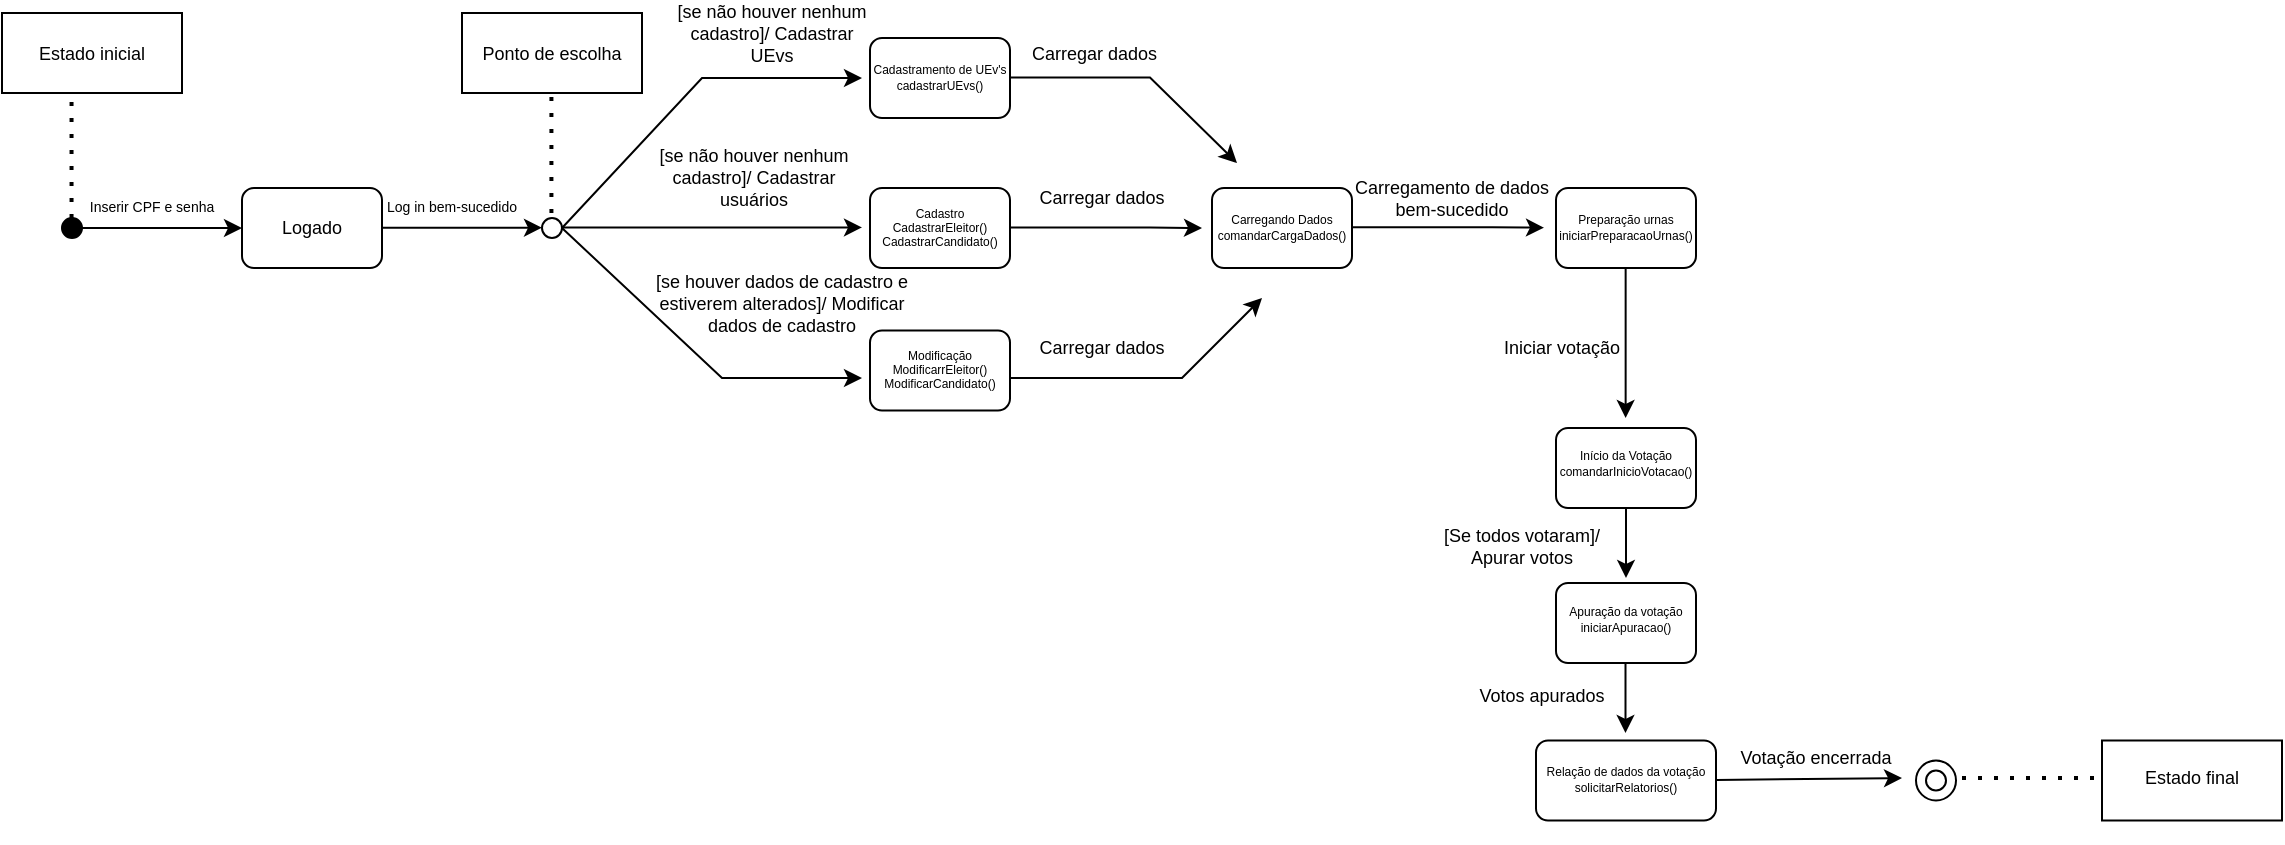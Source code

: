 <mxfile version="28.2.5">
  <diagram name="Página-1" id="wfyQuKvfF2-QtUcXWmGa">
    <mxGraphModel dx="1303" dy="659" grid="1" gridSize="10" guides="1" tooltips="1" connect="1" arrows="1" fold="1" page="1" pageScale="1" pageWidth="827" pageHeight="1169" math="0" shadow="0">
      <root>
        <mxCell id="0" />
        <mxCell id="1" parent="0" />
        <mxCell id="PL2ajXwM1wugELuM2IPb-1" value="" style="ellipse;whiteSpace=wrap;html=1;fillColor=light-dark(#000000,#FFFFFF);" parent="1" vertex="1">
          <mxGeometry x="80" y="320" width="10" height="10" as="geometry" />
        </mxCell>
        <mxCell id="PL2ajXwM1wugELuM2IPb-2" value="" style="endArrow=classic;html=1;rounded=0;exitX=1;exitY=0.5;exitDx=0;exitDy=0;" parent="1" source="PL2ajXwM1wugELuM2IPb-1" edge="1">
          <mxGeometry width="50" height="50" relative="1" as="geometry">
            <mxPoint x="230" y="340" as="sourcePoint" />
            <mxPoint x="170" y="325" as="targetPoint" />
            <Array as="points">
              <mxPoint x="120" y="325" />
              <mxPoint x="140" y="325" />
            </Array>
          </mxGeometry>
        </mxCell>
        <mxCell id="PL2ajXwM1wugELuM2IPb-3" value="Inserir CPF e senha" style="text;strokeColor=none;align=center;fillColor=none;html=1;verticalAlign=middle;whiteSpace=wrap;rounded=0;fontSize=7;" parent="1" vertex="1">
          <mxGeometry x="80" y="310" width="90" height="10" as="geometry" />
        </mxCell>
        <mxCell id="PL2ajXwM1wugELuM2IPb-4" value="" style="endArrow=none;dashed=1;html=1;dashPattern=1 3;strokeWidth=2;rounded=0;" parent="1" edge="1">
          <mxGeometry width="50" height="50" relative="1" as="geometry">
            <mxPoint x="84.77" y="320" as="sourcePoint" />
            <mxPoint x="84.77" y="260" as="targetPoint" />
          </mxGeometry>
        </mxCell>
        <mxCell id="PL2ajXwM1wugELuM2IPb-5" value="" style="whiteSpace=wrap;html=1;" parent="1" vertex="1">
          <mxGeometry x="50" y="217.5" width="90" height="40" as="geometry" />
        </mxCell>
        <mxCell id="PL2ajXwM1wugELuM2IPb-6" value="Estado inicial" style="text;strokeColor=none;align=center;fillColor=none;html=1;verticalAlign=middle;whiteSpace=wrap;rounded=0;fontSize=9;" parent="1" vertex="1">
          <mxGeometry x="50" y="232.5" width="90" height="10" as="geometry" />
        </mxCell>
        <mxCell id="PL2ajXwM1wugELuM2IPb-7" value="" style="rounded=1;whiteSpace=wrap;html=1;" parent="1" vertex="1">
          <mxGeometry x="170" y="305" width="70" height="40" as="geometry" />
        </mxCell>
        <mxCell id="PL2ajXwM1wugELuM2IPb-8" value="Logado" style="text;strokeColor=none;align=center;fillColor=none;html=1;verticalAlign=middle;whiteSpace=wrap;rounded=0;fontSize=9;" parent="1" vertex="1">
          <mxGeometry x="160" y="320" width="90" height="10" as="geometry" />
        </mxCell>
        <mxCell id="PL2ajXwM1wugELuM2IPb-12" value="&lt;font style=&quot;font-size: 6px;&quot;&gt;&lt;/font&gt;" style="rounded=1;whiteSpace=wrap;html=1;" parent="1" vertex="1">
          <mxGeometry x="484" y="305" width="70" height="40" as="geometry" />
        </mxCell>
        <mxCell id="PL2ajXwM1wugELuM2IPb-14" value="Cadastro&lt;br&gt;CadastrarEleitor()&lt;br&gt;CadastrarCandidato()" style="text;strokeColor=none;align=center;fillColor=none;html=1;verticalAlign=middle;whiteSpace=wrap;rounded=0;fontSize=6;" parent="1" vertex="1">
          <mxGeometry x="474" y="292.5" width="90" height="65" as="geometry" />
        </mxCell>
        <mxCell id="PL2ajXwM1wugELuM2IPb-16" value="&lt;font style=&quot;font-size: 6px;&quot;&gt;&lt;/font&gt;" style="rounded=1;whiteSpace=wrap;html=1;" parent="1" vertex="1">
          <mxGeometry x="484" y="376.25" width="70" height="40" as="geometry" />
        </mxCell>
        <mxCell id="PL2ajXwM1wugELuM2IPb-17" value="Modificação&lt;br&gt;ModificarrEleitor()&lt;br&gt;ModificarCandidato()" style="text;strokeColor=none;align=center;fillColor=none;html=1;verticalAlign=middle;whiteSpace=wrap;rounded=0;fontSize=6;" parent="1" vertex="1">
          <mxGeometry x="474" y="363.75" width="90" height="65" as="geometry" />
        </mxCell>
        <mxCell id="PL2ajXwM1wugELuM2IPb-24" value="&lt;font style=&quot;font-size: 6px;&quot;&gt;&lt;/font&gt;" style="rounded=1;whiteSpace=wrap;html=1;" parent="1" vertex="1">
          <mxGeometry x="484" y="230" width="70" height="40" as="geometry" />
        </mxCell>
        <mxCell id="PL2ajXwM1wugELuM2IPb-25" value="Cadastramento de UEv&#39;s&lt;br&gt;cadastrarUEvs()" style="text;strokeColor=none;align=center;fillColor=none;html=1;verticalAlign=middle;whiteSpace=wrap;rounded=0;fontSize=6;" parent="1" vertex="1">
          <mxGeometry x="474" y="217.5" width="90" height="65" as="geometry" />
        </mxCell>
        <mxCell id="PL2ajXwM1wugELuM2IPb-27" value="&lt;font style=&quot;font-size: 6px;&quot;&gt;&lt;/font&gt;" style="rounded=1;whiteSpace=wrap;html=1;" parent="1" vertex="1">
          <mxGeometry x="827" y="305" width="70" height="40" as="geometry" />
        </mxCell>
        <mxCell id="PL2ajXwM1wugELuM2IPb-28" value="Preparação urnas&lt;br&gt;iniciarPreparacaoUrnas()" style="text;strokeColor=none;align=center;fillColor=none;html=1;verticalAlign=middle;whiteSpace=wrap;rounded=0;fontSize=6;" parent="1" vertex="1">
          <mxGeometry x="817" y="292.5" width="90" height="65" as="geometry" />
        </mxCell>
        <mxCell id="PL2ajXwM1wugELuM2IPb-30" value="&lt;font style=&quot;font-size: 6px;&quot;&gt;&lt;/font&gt;" style="rounded=1;whiteSpace=wrap;html=1;" parent="1" vertex="1">
          <mxGeometry x="655" y="305" width="70" height="40" as="geometry" />
        </mxCell>
        <mxCell id="PL2ajXwM1wugELuM2IPb-31" value="Carregando Dados&lt;br&gt;comandarCargaDados()" style="text;strokeColor=none;align=center;fillColor=none;html=1;verticalAlign=middle;whiteSpace=wrap;rounded=0;fontSize=6;" parent="1" vertex="1">
          <mxGeometry x="645" y="292.5" width="90" height="65" as="geometry" />
        </mxCell>
        <mxCell id="PL2ajXwM1wugELuM2IPb-32" value="&lt;font style=&quot;font-size: 6px;&quot;&gt;&lt;/font&gt;" style="rounded=1;whiteSpace=wrap;html=1;" parent="1" vertex="1">
          <mxGeometry x="827" y="425" width="70" height="40" as="geometry" />
        </mxCell>
        <mxCell id="PL2ajXwM1wugELuM2IPb-33" value="Início da Votação&lt;br&gt;comandarInicioVotacao()" style="text;strokeColor=none;align=center;fillColor=none;html=1;verticalAlign=middle;whiteSpace=wrap;rounded=0;fontSize=6;" parent="1" vertex="1">
          <mxGeometry x="817" y="410" width="90" height="65" as="geometry" />
        </mxCell>
        <mxCell id="PL2ajXwM1wugELuM2IPb-34" value="&lt;font style=&quot;font-size: 6px;&quot;&gt;&lt;/font&gt;" style="rounded=1;whiteSpace=wrap;html=1;" parent="1" vertex="1">
          <mxGeometry x="827" y="502.5" width="70" height="40" as="geometry" />
        </mxCell>
        <mxCell id="PL2ajXwM1wugELuM2IPb-36" value="&lt;font style=&quot;font-size: 6px;&quot;&gt;&lt;/font&gt;" style="rounded=1;whiteSpace=wrap;html=1;" parent="1" vertex="1">
          <mxGeometry x="817" y="581.25" width="90" height="40" as="geometry" />
        </mxCell>
        <mxCell id="PL2ajXwM1wugELuM2IPb-37" value="Relação de dados da votação&lt;br&gt;solicitarRelatorios()" style="text;strokeColor=none;align=center;fillColor=none;html=1;verticalAlign=middle;whiteSpace=wrap;rounded=0;fontSize=6;" parent="1" vertex="1">
          <mxGeometry x="812" y="570" width="100" height="62.5" as="geometry" />
        </mxCell>
        <mxCell id="pNsg3md8IWDYyrjQcy12-1" value="" style="endArrow=classic;html=1;rounded=0;exitX=1;exitY=0.5;exitDx=0;exitDy=0;" edge="1" parent="1">
          <mxGeometry width="50" height="50" relative="1" as="geometry">
            <mxPoint x="240" y="324.84" as="sourcePoint" />
            <mxPoint x="320" y="324.84" as="targetPoint" />
            <Array as="points">
              <mxPoint x="270" y="324.84" />
              <mxPoint x="290" y="324.84" />
            </Array>
          </mxGeometry>
        </mxCell>
        <mxCell id="pNsg3md8IWDYyrjQcy12-2" value="" style="ellipse;whiteSpace=wrap;html=1;fillColor=none;" vertex="1" parent="1">
          <mxGeometry x="320" y="320" width="10" height="10" as="geometry" />
        </mxCell>
        <mxCell id="pNsg3md8IWDYyrjQcy12-3" value="" style="endArrow=none;dashed=1;html=1;dashPattern=1 3;strokeWidth=2;rounded=0;" edge="1" parent="1">
          <mxGeometry width="50" height="50" relative="1" as="geometry">
            <mxPoint x="324.71" y="317.5" as="sourcePoint" />
            <mxPoint x="324.71" y="257.5" as="targetPoint" />
          </mxGeometry>
        </mxCell>
        <mxCell id="pNsg3md8IWDYyrjQcy12-4" value="" style="whiteSpace=wrap;html=1;" vertex="1" parent="1">
          <mxGeometry x="280" y="217.5" width="90" height="40" as="geometry" />
        </mxCell>
        <mxCell id="pNsg3md8IWDYyrjQcy12-5" value="Ponto de escolha" style="text;strokeColor=none;align=center;fillColor=none;html=1;verticalAlign=middle;whiteSpace=wrap;rounded=0;fontSize=9;" vertex="1" parent="1">
          <mxGeometry x="280" y="232.5" width="90" height="10" as="geometry" />
        </mxCell>
        <mxCell id="pNsg3md8IWDYyrjQcy12-6" value="" style="endArrow=classic;html=1;rounded=0;" edge="1" parent="1">
          <mxGeometry width="50" height="50" relative="1" as="geometry">
            <mxPoint x="330" y="324.74" as="sourcePoint" />
            <mxPoint x="480" y="324.74" as="targetPoint" />
            <Array as="points">
              <mxPoint x="400" y="324.74" />
            </Array>
          </mxGeometry>
        </mxCell>
        <mxCell id="pNsg3md8IWDYyrjQcy12-7" value="[se não houver nenhum cadastro]/ Cadastrar usuários" style="text;strokeColor=none;align=center;fillColor=none;html=1;verticalAlign=middle;whiteSpace=wrap;rounded=0;fontSize=9;rotation=0;" vertex="1" parent="1">
          <mxGeometry x="368" y="295" width="116" height="10" as="geometry" />
        </mxCell>
        <mxCell id="pNsg3md8IWDYyrjQcy12-20" value="Log in bem-sucedido" style="text;strokeColor=none;align=center;fillColor=none;html=1;verticalAlign=middle;whiteSpace=wrap;rounded=0;fontSize=7;" vertex="1" parent="1">
          <mxGeometry x="230" y="310" width="90" height="10" as="geometry" />
        </mxCell>
        <mxCell id="pNsg3md8IWDYyrjQcy12-28" value="" style="endArrow=classic;html=1;rounded=0;" edge="1" parent="1">
          <mxGeometry width="50" height="50" relative="1" as="geometry">
            <mxPoint x="330" y="325" as="sourcePoint" />
            <mxPoint x="480" y="400" as="targetPoint" />
            <Array as="points">
              <mxPoint x="410" y="400" />
            </Array>
          </mxGeometry>
        </mxCell>
        <mxCell id="pNsg3md8IWDYyrjQcy12-29" value="[se houver dados de cadastro e estiverem alterados]/ Modificar dados de cadastro" style="text;strokeColor=none;align=center;fillColor=none;html=1;verticalAlign=middle;whiteSpace=wrap;rounded=0;fontSize=9;rotation=0;" vertex="1" parent="1">
          <mxGeometry x="370" y="357.5" width="140" height="10" as="geometry" />
        </mxCell>
        <mxCell id="pNsg3md8IWDYyrjQcy12-31" value="" style="endArrow=classic;html=1;rounded=0;" edge="1" parent="1">
          <mxGeometry width="50" height="50" relative="1" as="geometry">
            <mxPoint x="330" y="325" as="sourcePoint" />
            <mxPoint x="480" y="250" as="targetPoint" />
            <Array as="points">
              <mxPoint x="400" y="250" />
            </Array>
          </mxGeometry>
        </mxCell>
        <mxCell id="pNsg3md8IWDYyrjQcy12-33" value="[se não houver nenhum cadastro]/ Cadastrar UEvs" style="text;strokeColor=none;align=center;fillColor=none;html=1;verticalAlign=middle;whiteSpace=wrap;rounded=0;fontSize=9;rotation=0;" vertex="1" parent="1">
          <mxGeometry x="386" y="222.5" width="98" height="10" as="geometry" />
        </mxCell>
        <mxCell id="pNsg3md8IWDYyrjQcy12-34" value="" style="endArrow=classic;html=1;rounded=0;entryX=0.25;entryY=0;entryDx=0;entryDy=0;" edge="1" parent="1" target="PL2ajXwM1wugELuM2IPb-31">
          <mxGeometry width="50" height="50" relative="1" as="geometry">
            <mxPoint x="554" y="249.74" as="sourcePoint" />
            <mxPoint x="704" y="249.74" as="targetPoint" />
            <Array as="points">
              <mxPoint x="624" y="249.74" />
            </Array>
          </mxGeometry>
        </mxCell>
        <mxCell id="pNsg3md8IWDYyrjQcy12-35" value="&lt;span style=&quot;color: rgba(0, 0, 0, 0); font-family: monospace; font-size: 0px; text-align: start; background-color: rgb(27, 29, 30);&quot;&gt;%3CmxGraphModel%3E%3Croot%3E%3CmxCell%20id%3D%220%22%2F%3E%3CmxCell%20id%3D%221%22%20parent%3D%220%22%2F%3E%3CmxCell%20id%3D%222%22%20value%3D%22%5Bse%20dados%20preparados%5D%20Carregar%20dados%22%20style%3D%22text%3BstrokeColor%3Dnone%3Balign%3Dcenter%3BfillColor%3Dnone%3Bhtml%3D1%3BverticalAlign%3Dmiddle%3BwhiteSpace%3Dwrap%3Brounded%3D0%3BfontSize%3D9%3Brotation%3D0%3B%22%20vertex%3D%221%22%20parent%3D%221%22%3E%3CmxGeometry%20x%3D%22564%22%20y%3D%22222.5%22%20width%3D%22100%22%20height%3D%2210%22%20as%3D%22geometry%22%2F%3E%3C%2FmxCell%3E%3C%2Froot%3E%3C%2FmxGraphModel%3E&lt;/span&gt;" style="endArrow=classic;html=1;rounded=0;" edge="1" parent="1">
          <mxGeometry width="50" height="50" relative="1" as="geometry">
            <mxPoint x="554" y="324.76" as="sourcePoint" />
            <mxPoint x="650" y="325" as="targetPoint" />
            <Array as="points">
              <mxPoint x="624" y="324.76" />
            </Array>
          </mxGeometry>
        </mxCell>
        <mxCell id="pNsg3md8IWDYyrjQcy12-36" value="" style="endArrow=classic;html=1;rounded=0;" edge="1" parent="1">
          <mxGeometry width="50" height="50" relative="1" as="geometry">
            <mxPoint x="554" y="400" as="sourcePoint" />
            <mxPoint x="680" y="360" as="targetPoint" />
            <Array as="points">
              <mxPoint x="640" y="400" />
            </Array>
          </mxGeometry>
        </mxCell>
        <mxCell id="pNsg3md8IWDYyrjQcy12-37" value="Carregar dados" style="text;strokeColor=none;align=center;fillColor=none;html=1;verticalAlign=middle;whiteSpace=wrap;rounded=0;fontSize=9;rotation=0;" vertex="1" parent="1">
          <mxGeometry x="550" y="305" width="100" height="10" as="geometry" />
        </mxCell>
        <mxCell id="pNsg3md8IWDYyrjQcy12-38" value="&amp;nbsp;Carregar dados" style="text;strokeColor=none;align=center;fillColor=none;html=1;verticalAlign=middle;whiteSpace=wrap;rounded=0;fontSize=9;rotation=0;" vertex="1" parent="1">
          <mxGeometry x="545" y="232.5" width="100" height="10" as="geometry" />
        </mxCell>
        <mxCell id="pNsg3md8IWDYyrjQcy12-40" value="" style="endArrow=classic;html=1;rounded=0;" edge="1" parent="1">
          <mxGeometry width="50" height="50" relative="1" as="geometry">
            <mxPoint x="725" y="324.58" as="sourcePoint" />
            <mxPoint x="821" y="324.82" as="targetPoint" />
            <Array as="points">
              <mxPoint x="795" y="324.58" />
            </Array>
          </mxGeometry>
        </mxCell>
        <mxCell id="pNsg3md8IWDYyrjQcy12-42" value="Carregar dados" style="text;strokeColor=none;align=center;fillColor=none;html=1;verticalAlign=middle;whiteSpace=wrap;rounded=0;fontSize=9;rotation=0;" vertex="1" parent="1">
          <mxGeometry x="550" y="380" width="100" height="10" as="geometry" />
        </mxCell>
        <mxCell id="pNsg3md8IWDYyrjQcy12-43" value="Carregamento de dados bem-sucedido" style="text;strokeColor=none;align=center;fillColor=none;html=1;verticalAlign=middle;whiteSpace=wrap;rounded=0;fontSize=9;rotation=0;" vertex="1" parent="1">
          <mxGeometry x="725" y="305" width="100" height="10" as="geometry" />
        </mxCell>
        <mxCell id="pNsg3md8IWDYyrjQcy12-44" value="" style="endArrow=classic;html=1;rounded=0;" edge="1" parent="1">
          <mxGeometry width="50" height="50" relative="1" as="geometry">
            <mxPoint x="861.82" y="345" as="sourcePoint" />
            <mxPoint x="861.82" y="420" as="targetPoint" />
            <Array as="points">
              <mxPoint x="861.82" y="380" />
            </Array>
          </mxGeometry>
        </mxCell>
        <mxCell id="pNsg3md8IWDYyrjQcy12-46" value="Iniciar votação" style="text;strokeColor=none;align=center;fillColor=none;html=1;verticalAlign=middle;whiteSpace=wrap;rounded=0;fontSize=9;rotation=0;" vertex="1" parent="1">
          <mxGeometry x="780" y="380" width="100" height="10" as="geometry" />
        </mxCell>
        <mxCell id="pNsg3md8IWDYyrjQcy12-47" value="[Se todos votaram]/ Apurar votos" style="text;strokeColor=none;align=center;fillColor=none;html=1;verticalAlign=middle;whiteSpace=wrap;rounded=0;fontSize=9;rotation=0;" vertex="1" parent="1">
          <mxGeometry x="760" y="478.75" width="100" height="10" as="geometry" />
        </mxCell>
        <mxCell id="pNsg3md8IWDYyrjQcy12-48" value="" style="endArrow=classic;html=1;rounded=0;" edge="1" parent="1">
          <mxGeometry width="50" height="50" relative="1" as="geometry">
            <mxPoint x="862.006" y="465" as="sourcePoint" />
            <mxPoint x="862" y="500" as="targetPoint" />
            <Array as="points" />
          </mxGeometry>
        </mxCell>
        <mxCell id="pNsg3md8IWDYyrjQcy12-49" value="Apuração da votação&lt;br&gt;iniciarApuracao()" style="text;strokeColor=none;align=center;fillColor=none;html=1;verticalAlign=middle;whiteSpace=wrap;rounded=0;fontSize=6;" vertex="1" parent="1">
          <mxGeometry x="817" y="488.75" width="90" height="65" as="geometry" />
        </mxCell>
        <mxCell id="pNsg3md8IWDYyrjQcy12-52" value="" style="endArrow=classic;html=1;rounded=0;" edge="1" parent="1">
          <mxGeometry width="50" height="50" relative="1" as="geometry">
            <mxPoint x="861.756" y="542.5" as="sourcePoint" />
            <mxPoint x="861.75" y="577.5" as="targetPoint" />
            <Array as="points" />
          </mxGeometry>
        </mxCell>
        <mxCell id="pNsg3md8IWDYyrjQcy12-53" value="Votos apurados" style="text;strokeColor=none;align=center;fillColor=none;html=1;verticalAlign=middle;whiteSpace=wrap;rounded=0;fontSize=9;rotation=0;" vertex="1" parent="1">
          <mxGeometry x="770" y="553.75" width="100" height="10" as="geometry" />
        </mxCell>
        <mxCell id="pNsg3md8IWDYyrjQcy12-55" value="&lt;span style=&quot;color: rgba(0, 0, 0, 0); font-family: monospace; font-size: 0px; text-align: start; background-color: rgb(27, 29, 30);&quot;&gt;%3CmxGraphModel%3E%3Croot%3E%3CmxCell%20id%3D%220%22%2F%3E%3CmxCell%20id%3D%221%22%20parent%3D%220%22%2F%3E%3CmxCell%20id%3D%222%22%20value%3D%22%5Bse%20dados%20preparados%5D%20Carregar%20dados%22%20style%3D%22text%3BstrokeColor%3Dnone%3Balign%3Dcenter%3BfillColor%3Dnone%3Bhtml%3D1%3BverticalAlign%3Dmiddle%3BwhiteSpace%3Dwrap%3Brounded%3D0%3BfontSize%3D9%3Brotation%3D0%3B%22%20vertex%3D%221%22%20parent%3D%221%22%3E%3CmxGeometry%20x%3D%22564%22%20y%3D%22222.5%22%20width%3D%22100%22%20height%3D%2210%22%20as%3D%22geometry%22%2F%3E%3C%2FmxCell%3E%3C%2Froot%3E%3C%2FmxGraphModel%3E&lt;/span&gt;" style="endArrow=classic;html=1;rounded=0;" edge="1" parent="1">
          <mxGeometry width="50" height="50" relative="1" as="geometry">
            <mxPoint x="907" y="600.97" as="sourcePoint" />
            <mxPoint x="1000" y="600" as="targetPoint" />
            <Array as="points" />
          </mxGeometry>
        </mxCell>
        <mxCell id="pNsg3md8IWDYyrjQcy12-56" value="Votação encerrada" style="text;strokeColor=none;align=center;fillColor=none;html=1;verticalAlign=middle;whiteSpace=wrap;rounded=0;fontSize=9;rotation=0;" vertex="1" parent="1">
          <mxGeometry x="907" y="585" width="100" height="10" as="geometry" />
        </mxCell>
        <mxCell id="pNsg3md8IWDYyrjQcy12-60" value="" style="ellipse;whiteSpace=wrap;html=1;strokeColor=default;" vertex="1" parent="1">
          <mxGeometry x="1007" y="591.25" width="20" height="20" as="geometry" />
        </mxCell>
        <mxCell id="pNsg3md8IWDYyrjQcy12-61" value="" style="ellipse;whiteSpace=wrap;html=1;strokeColor=default;fillColor=light-dark(#FFFFFF,#FFFFFF);" vertex="1" parent="1">
          <mxGeometry x="1012" y="596.25" width="10" height="10" as="geometry" />
        </mxCell>
        <mxCell id="pNsg3md8IWDYyrjQcy12-62" value="" style="whiteSpace=wrap;html=1;" vertex="1" parent="1">
          <mxGeometry x="1100" y="581.25" width="90" height="40" as="geometry" />
        </mxCell>
        <mxCell id="pNsg3md8IWDYyrjQcy12-63" value="Estado final" style="text;strokeColor=none;align=center;fillColor=none;html=1;verticalAlign=middle;whiteSpace=wrap;rounded=0;fontSize=9;" vertex="1" parent="1">
          <mxGeometry x="1100" y="595" width="90" height="10" as="geometry" />
        </mxCell>
        <mxCell id="pNsg3md8IWDYyrjQcy12-64" value="" style="endArrow=none;dashed=1;html=1;dashPattern=1 3;strokeWidth=2;rounded=0;entryX=0;entryY=0.5;entryDx=0;entryDy=0;" edge="1" parent="1" target="pNsg3md8IWDYyrjQcy12-63">
          <mxGeometry width="50" height="50" relative="1" as="geometry">
            <mxPoint x="1030" y="600" as="sourcePoint" />
            <mxPoint x="1030" y="542.5" as="targetPoint" />
          </mxGeometry>
        </mxCell>
      </root>
    </mxGraphModel>
  </diagram>
</mxfile>
